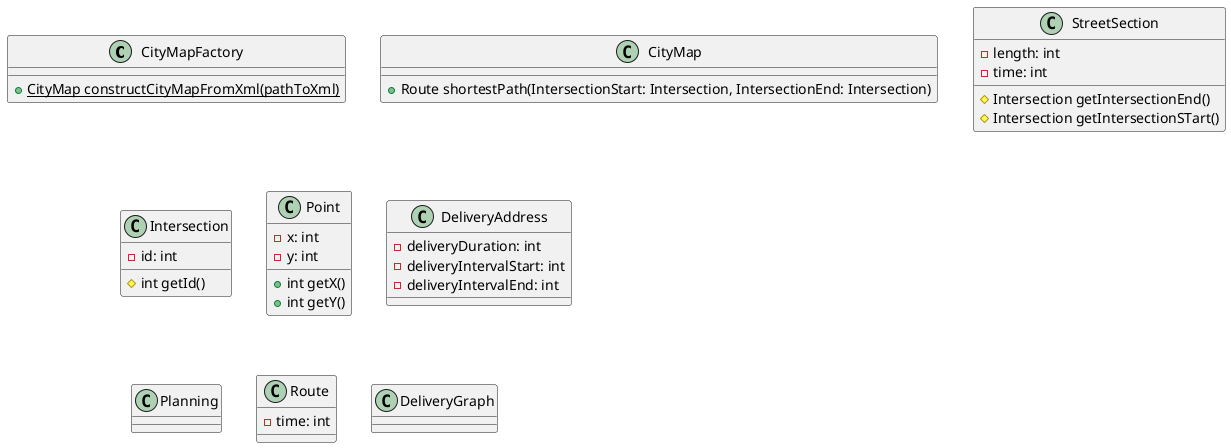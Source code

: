 @startuml
class CityMapFactory {
    +{static} CityMap constructCityMapFromXml(pathToXml)
}

class CityMap {
   +Route shortestPath(IntersectionStart: Intersection, IntersectionEnd: Intersection)
}

class StreetSection {
    -length: int
    -time: int
    #Intersection getIntersectionEnd()
    #Intersection getIntersectionSTart()
}

class Intersection {
    -id: int
    #int getId()
}

class Point {
    -x: int
    -y: int
    +int getX()
    +int getY()
}

class DeliveryAddress {
    -deliveryDuration: int
    -deliveryIntervalStart: int
    -deliveryIntervalEnd: int
}

class Planning {

}

class Route {
    -time: int
}

class DeliveryGraph {
}



@enduml
